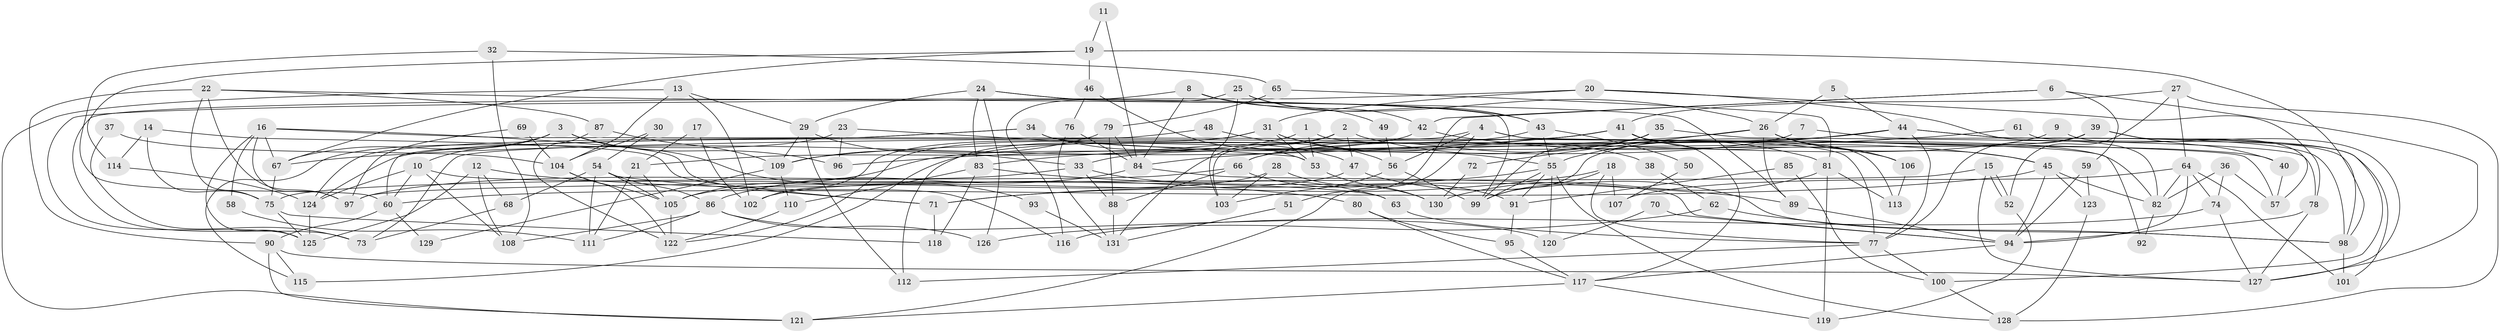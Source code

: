 // coarse degree distribution, {3: 0.17647058823529413, 4: 0.12941176470588237, 7: 0.11764705882352941, 2: 0.15294117647058825, 6: 0.21176470588235294, 5: 0.09411764705882353, 8: 0.058823529411764705, 11: 0.011764705882352941, 9: 0.023529411764705882, 10: 0.023529411764705882}
// Generated by graph-tools (version 1.1) at 2025/52/02/27/25 19:52:05]
// undirected, 131 vertices, 262 edges
graph export_dot {
graph [start="1"]
  node [color=gray90,style=filled];
  1;
  2;
  3;
  4;
  5;
  6;
  7;
  8;
  9;
  10;
  11;
  12;
  13;
  14;
  15;
  16;
  17;
  18;
  19;
  20;
  21;
  22;
  23;
  24;
  25;
  26;
  27;
  28;
  29;
  30;
  31;
  32;
  33;
  34;
  35;
  36;
  37;
  38;
  39;
  40;
  41;
  42;
  43;
  44;
  45;
  46;
  47;
  48;
  49;
  50;
  51;
  52;
  53;
  54;
  55;
  56;
  57;
  58;
  59;
  60;
  61;
  62;
  63;
  64;
  65;
  66;
  67;
  68;
  69;
  70;
  71;
  72;
  73;
  74;
  75;
  76;
  77;
  78;
  79;
  80;
  81;
  82;
  83;
  84;
  85;
  86;
  87;
  88;
  89;
  90;
  91;
  92;
  93;
  94;
  95;
  96;
  97;
  98;
  99;
  100;
  101;
  102;
  103;
  104;
  105;
  106;
  107;
  108;
  109;
  110;
  111;
  112;
  113;
  114;
  115;
  116;
  117;
  118;
  119;
  120;
  121;
  122;
  123;
  124;
  125;
  126;
  127;
  128;
  129;
  130;
  131;
  1 -- 21;
  1 -- 82;
  1 -- 53;
  2 -- 112;
  2 -- 81;
  2 -- 47;
  2 -- 131;
  3 -- 96;
  3 -- 67;
  3 -- 10;
  3 -- 93;
  4 -- 121;
  4 -- 77;
  4 -- 56;
  4 -- 92;
  4 -- 103;
  5 -- 44;
  5 -- 26;
  6 -- 59;
  6 -- 127;
  6 -- 42;
  6 -- 51;
  7 -- 98;
  7 -- 33;
  8 -- 125;
  8 -- 84;
  8 -- 26;
  8 -- 49;
  9 -- 66;
  9 -- 127;
  10 -- 60;
  10 -- 63;
  10 -- 108;
  10 -- 124;
  11 -- 84;
  11 -- 19;
  12 -- 125;
  12 -- 108;
  12 -- 68;
  12 -- 80;
  13 -- 102;
  13 -- 104;
  13 -- 29;
  13 -- 121;
  14 -- 75;
  14 -- 71;
  14 -- 114;
  15 -- 52;
  15 -- 52;
  15 -- 97;
  15 -- 127;
  16 -- 67;
  16 -- 125;
  16 -- 57;
  16 -- 58;
  16 -- 97;
  16 -- 116;
  17 -- 102;
  17 -- 21;
  18 -- 99;
  18 -- 77;
  18 -- 71;
  18 -- 107;
  19 -- 98;
  19 -- 114;
  19 -- 46;
  19 -- 67;
  20 -- 31;
  20 -- 78;
  20 -- 73;
  20 -- 82;
  21 -- 105;
  21 -- 111;
  22 -- 90;
  22 -- 89;
  22 -- 75;
  22 -- 87;
  22 -- 97;
  23 -- 115;
  23 -- 53;
  23 -- 96;
  24 -- 43;
  24 -- 29;
  24 -- 83;
  24 -- 99;
  24 -- 126;
  25 -- 42;
  25 -- 116;
  25 -- 43;
  25 -- 103;
  26 -- 45;
  26 -- 72;
  26 -- 89;
  26 -- 96;
  26 -- 106;
  27 -- 52;
  27 -- 64;
  27 -- 41;
  27 -- 128;
  28 -- 103;
  28 -- 105;
  28 -- 130;
  29 -- 109;
  29 -- 33;
  29 -- 112;
  30 -- 104;
  30 -- 54;
  31 -- 122;
  31 -- 55;
  31 -- 38;
  31 -- 53;
  31 -- 102;
  32 -- 60;
  32 -- 65;
  32 -- 108;
  33 -- 97;
  33 -- 63;
  33 -- 88;
  34 -- 124;
  34 -- 47;
  34 -- 40;
  34 -- 60;
  35 -- 99;
  35 -- 78;
  35 -- 66;
  36 -- 74;
  36 -- 57;
  36 -- 82;
  37 -- 73;
  37 -- 104;
  38 -- 62;
  39 -- 99;
  39 -- 57;
  39 -- 40;
  39 -- 77;
  40 -- 57;
  41 -- 67;
  41 -- 83;
  41 -- 106;
  41 -- 113;
  41 -- 117;
  41 -- 124;
  42 -- 105;
  42 -- 45;
  43 -- 55;
  43 -- 50;
  43 -- 115;
  44 -- 77;
  44 -- 55;
  44 -- 98;
  44 -- 101;
  44 -- 109;
  45 -- 82;
  45 -- 60;
  45 -- 94;
  45 -- 123;
  46 -- 53;
  46 -- 76;
  47 -- 98;
  47 -- 102;
  48 -- 56;
  48 -- 73;
  49 -- 56;
  50 -- 107;
  51 -- 131;
  52 -- 119;
  53 -- 130;
  54 -- 71;
  54 -- 86;
  54 -- 68;
  54 -- 105;
  54 -- 111;
  55 -- 99;
  55 -- 91;
  55 -- 71;
  55 -- 120;
  55 -- 128;
  56 -- 103;
  56 -- 99;
  58 -- 111;
  59 -- 123;
  59 -- 94;
  60 -- 90;
  60 -- 129;
  61 -- 84;
  61 -- 100;
  62 -- 126;
  62 -- 98;
  63 -- 77;
  64 -- 94;
  64 -- 82;
  64 -- 74;
  64 -- 101;
  64 -- 107;
  65 -- 79;
  65 -- 81;
  66 -- 75;
  66 -- 88;
  66 -- 91;
  67 -- 75;
  68 -- 73;
  69 -- 97;
  69 -- 104;
  70 -- 94;
  70 -- 120;
  71 -- 118;
  72 -- 130;
  74 -- 127;
  74 -- 116;
  75 -- 118;
  75 -- 125;
  76 -- 131;
  76 -- 84;
  77 -- 100;
  77 -- 112;
  78 -- 127;
  78 -- 94;
  79 -- 84;
  79 -- 88;
  79 -- 109;
  80 -- 117;
  80 -- 95;
  81 -- 113;
  81 -- 130;
  81 -- 119;
  82 -- 92;
  83 -- 89;
  83 -- 110;
  83 -- 118;
  84 -- 94;
  84 -- 86;
  85 -- 91;
  85 -- 100;
  86 -- 108;
  86 -- 111;
  86 -- 120;
  86 -- 126;
  87 -- 109;
  87 -- 122;
  88 -- 131;
  89 -- 94;
  90 -- 121;
  90 -- 115;
  90 -- 127;
  91 -- 95;
  93 -- 131;
  94 -- 117;
  95 -- 117;
  98 -- 101;
  100 -- 128;
  104 -- 122;
  104 -- 105;
  105 -- 122;
  106 -- 113;
  109 -- 110;
  109 -- 129;
  110 -- 122;
  114 -- 124;
  117 -- 119;
  117 -- 121;
  123 -- 128;
  124 -- 125;
}
